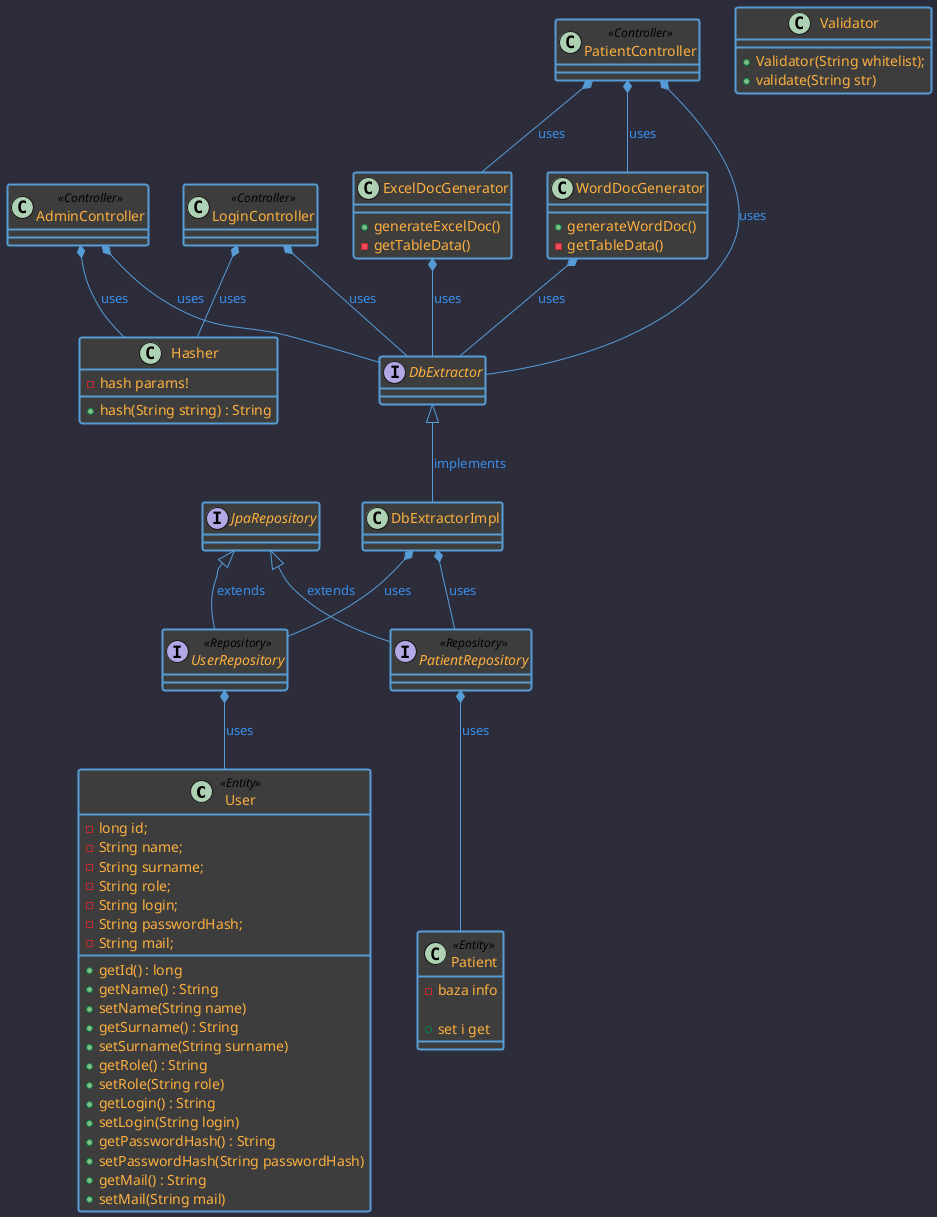 @startuml Covid19App

skinparam BackgroundColor #2C2C3B
skinparam ClassBackgroundColor #3D3D3D
skinparam ClassFontColor #398EE9
skinparam ClassAttributeFontColor #FCAF3E
skinparam ArrowColor #569CD6
skinparam ClassBorderColor #569CD6
skinparam ClassBorderThickness 2
skinparam ArrowFontColor #398EE9

class User << Entity>> {
	- long id;
    - String name;
    - String surname;
    - String role;
    - String login;
    - String passwordHash;
    - String mail;

    + getId() : long
    + getName() : String
    + setName(String name)
    + getSurname() : String
    + setSurname(String surname)
    + getRole() : String
    + setRole(String role)
    + getLogin() : String
    + setLogin(String login)
    + getPasswordHash() : String
    + setPasswordHash(String passwordHash)
    + getMail() : String
    + setMail(String mail)
}

class Hasher {
    - hash params!

    + hash(String string) : String
}

class LoginController <<Controller>> {

}

class PatientController <<Controller>> {

}

class AdminController <<Controller>> {

}

class Patient << Entity>> {
	- baza info

	+ set i get

}

interface JpaRepository {
}

interface PatientRepository <<Repository>> {

}

interface UserRepository <<Repository>> {
}


class ExcelDocGenerator {
    + generateExcelDoc()
    - getTableData()
}

class WordDocGenerator {
    + generateWordDoc()
    - getTableData()
}

interface DbExtractor {

}

class DbExtractorImpl {
}

class Validator {
    + Validator(String whitelist);
    + validate(String str)
    'regex
    '[0-9@a-zA-Z\._-]
    '[^a-z^A-Z]+
    'https://regexr.com/
}


JpaRepository <|-- PatientRepository : extends
JpaRepository <|-- UserRepository : extends
AdminController *-- DbExtractor : uses
LoginController *-- DbExtractor : uses
PatientController *-- DbExtractor : uses
DbExtractor <|-- DbExtractorImpl : implements
ExcelDocGenerator *-- DbExtractor : uses
WordDocGenerator *-- DbExtractor : uses
PatientController *-- WordDocGenerator : uses
PatientController *-- ExcelDocGenerator : uses
DbExtractorImpl *-- PatientRepository : uses
DbExtractorImpl *-- UserRepository : uses

PatientRepository *-- Patient : uses
UserRepository *-- User : uses
AdminController *-- Hasher : uses
LoginController *-- Hasher : uses
@enduml


